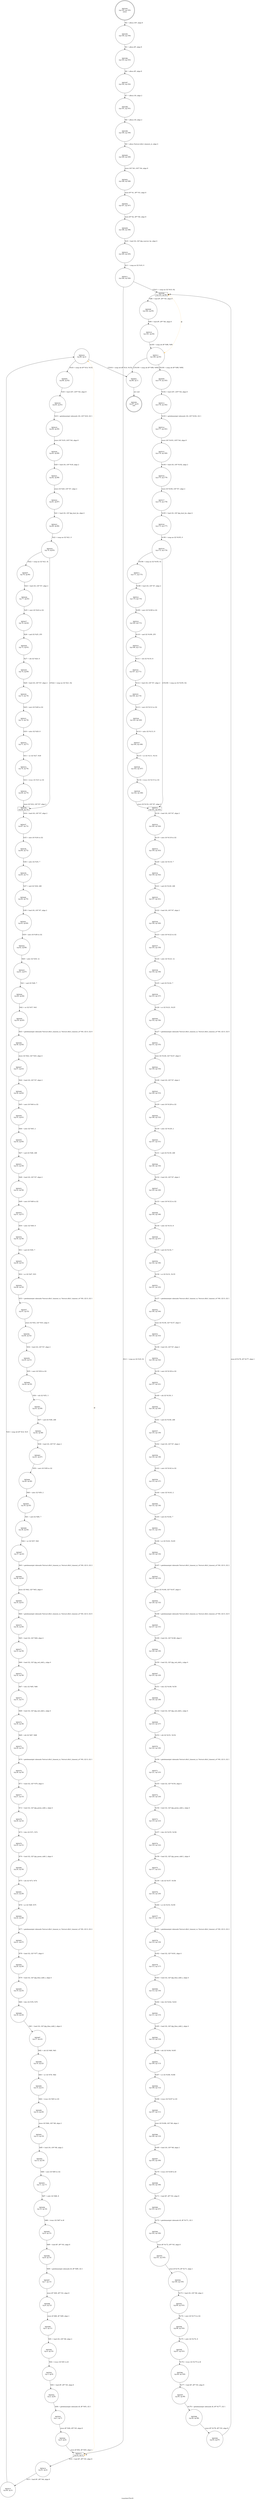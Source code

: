 digraph translate15to16 {
label="translate15to16"
65392 [label="N65392\n(rp:87, ep:0)\nexit", shape="doublecircle"]
65393 [label="N65393\n(rp:195, ep:195)\nentry", shape="doublecircle"]
65393 -> 65395 [label="%4 = alloca i16*, align 8"]
65395 [label="N65395\n(rp:194, ep:194)", shape="circle"]
65395 -> 65396 [label="%5 = alloca i8*, align 8"]
65396 [label="N65396\n(rp:193, ep:193)", shape="circle"]
65396 -> 65397 [label="%6 = alloca i8*, align 8"]
65397 [label="N65397\n(rp:192, ep:192)", shape="circle"]
65397 -> 65398 [label="%7 = alloca i16, align 2"]
65398 [label="N65398\n(rp:191, ep:191)", shape="circle"]
65398 -> 65399 [label="%8 = alloca i16, align 2"]
65399 [label="N65399\n(rp:190, ep:190)", shape="circle"]
65399 -> 65400 [label="%9 = alloca %struct.dtls1_timeout_st, align 4"]
65400 [label="N65400\n(rp:189, ep:189)", shape="circle"]
65400 -> 65402 [label="store i16* %0, i16** %4, align 8"]
65402 [label="N65402\n(rp:188, ep:188)", shape="circle"]
65402 -> 65404 [label="store i8* %1, i8** %5, align 8"]
65404 [label="N65404\n(rp:187, ep:187)", shape="circle"]
65404 -> 65409 [label="store i8* %2, i8** %6, align 8"]
65409 [label="N65409\n(rp:186, ep:186)", shape="circle"]
65409 -> 65410 [label="%10 = load i32, i32* @g_xserver_be, align 4"]
65410 [label="N65410\n(rp:185, ep:185)", shape="circle"]
65410 -> 65411 [label="%11 = icmp ne i32 %10, 0"]
65411 [label="N65411\n(rp:184, ep:184)", shape="circle"]
65411 -> 65413 [label="[%11 = icmp ne i32 %10, 0]"]
65411 -> 65508 [label="[!(%11 = icmp ne i32 %10, 0)]"]
65413 [label="N65413\n(rp:92, ep:5)", shape="box"]
65413 -> 65414 [label="%14 = load i8*, i8** %5, align 8"]
65413 -> 65413 [label="@", style="dashed", color="orange"]
65413 -> 65416 [label="@", style="dashed", color="orange"]
65414 [label="N65414\n(rp:91, ep:4)", shape="circle"]
65414 -> 65415 [label="%15 = load i8*, i8** %6, align 8"]
65415 [label="N65415\n(rp:90, ep:3)", shape="circle"]
65415 -> 65416 [label="%16 = icmp ult i8* %14, %15"]
65416 [label="N65416\n(rp:89, ep:2)", shape="circle"]
65416 -> 65605 [label="[%16 = icmp ult i8* %14, %15]"]
65416 -> 65602 [label="[!(%16 = icmp ult i8* %14, %15)]"]
65418 [label="N65418\n(rp:85, ep:91)", shape="circle"]
65418 -> 65419 [label="%19 = getelementptr inbounds i16, i16* %18, i32 1"]
65419 [label="N65419\n(rp:84, ep:90)", shape="circle"]
65419 -> 65420 [label="store i16* %19, i16** %4, align 8"]
65420 [label="N65420\n(rp:83, ep:89)", shape="circle"]
65420 -> 65421 [label="%20 = load i16, i16* %18, align 2"]
65421 [label="N65421\n(rp:82, ep:88)", shape="circle"]
65421 -> 65422 [label="store i16 %20, i16* %7, align 2"]
65422 [label="N65422\n(rp:81, ep:87)", shape="circle"]
65422 -> 65423 [label="%21 = load i32, i32* @g_host_be, align 4"]
65423 [label="N65423\n(rp:80, ep:86)", shape="circle"]
65423 -> 65424 [label="%22 = icmp ne i32 %21, 0"]
65424 [label="N65424\n(rp:79, ep:85)", shape="circle"]
65424 -> 65607 [label="[%22 = icmp ne i32 %21, 0]"]
65424 -> 65436 [label="[!(%22 = icmp ne i32 %21, 0)]"]
65426 [label="N65426\n(rp:77, ep:83)", shape="circle"]
65426 -> 65427 [label="%25 = zext i16 %24 to i32"]
65427 [label="N65427\n(rp:76, ep:82)", shape="circle"]
65427 -> 65428 [label="%26 = and i32 %25, 255"]
65428 [label="N65428\n(rp:75, ep:81)", shape="circle"]
65428 -> 65429 [label="%27 = shl i32 %26, 8"]
65429 [label="N65429\n(rp:74, ep:80)", shape="circle"]
65429 -> 65430 [label="%28 = load i16, i16* %7, align 2"]
65430 [label="N65430\n(rp:73, ep:79)", shape="circle"]
65430 -> 65431 [label="%29 = zext i16 %28 to i32"]
65431 [label="N65431\n(rp:72, ep:78)", shape="circle"]
65431 -> 65432 [label="%30 = ashr i32 %29, 8"]
65432 [label="N65432\n(rp:71, ep:77)", shape="circle"]
65432 -> 65433 [label="%31 = or i32 %27, %30"]
65433 [label="N65433\n(rp:70, ep:76)", shape="circle"]
65433 -> 65434 [label="%32 = trunc i32 %31 to i16"]
65434 [label="N65434\n(rp:69, ep:75)", shape="circle"]
65434 -> 65436 [label="store i16 %32, i16* %7, align 2"]
65436 [label="N65436\n(rp:68, ep:74)", shape="box"]
65436 -> 65437 [label="%34 = load i16, i16* %7, align 2"]
65437 [label="N65437\n(rp:67, ep:73)", shape="circle"]
65437 -> 65438 [label="%35 = zext i16 %34 to i32"]
65438 [label="N65438\n(rp:66, ep:72)", shape="circle"]
65438 -> 65439 [label="%36 = ashr i32 %35, 7"]
65439 [label="N65439\n(rp:65, ep:71)", shape="circle"]
65439 -> 65440 [label="%37 = and i32 %36, 248"]
65440 [label="N65440\n(rp:64, ep:70)", shape="circle"]
65440 -> 65441 [label="%38 = load i16, i16* %7, align 2"]
65441 [label="N65441\n(rp:63, ep:69)", shape="circle"]
65441 -> 65442 [label="%39 = zext i16 %38 to i32"]
65442 [label="N65442\n(rp:62, ep:68)", shape="circle"]
65442 -> 65443 [label="%40 = ashr i32 %39, 12"]
65443 [label="N65443\n(rp:61, ep:67)", shape="circle"]
65443 -> 65444 [label="%41 = and i32 %40, 7"]
65444 [label="N65444\n(rp:60, ep:66)", shape="circle"]
65444 -> 65445 [label="%42 = or i32 %37, %41"]
65445 [label="N65445\n(rp:59, ep:65)", shape="circle"]
65445 -> 65446 [label="%43 = getelementptr inbounds %struct.dtls1_timeout_st, %struct.dtls1_timeout_st* %9, i32 0, i32 0"]
65446 [label="N65446\n(rp:58, ep:64)", shape="circle"]
65446 -> 65447 [label="store i32 %42, i32* %43, align 4"]
65447 [label="N65447\n(rp:57, ep:63)", shape="circle"]
65447 -> 65448 [label="%44 = load i16, i16* %7, align 2"]
65448 [label="N65448\n(rp:56, ep:62)", shape="circle"]
65448 -> 65449 [label="%45 = zext i16 %44 to i32"]
65449 [label="N65449\n(rp:55, ep:61)", shape="circle"]
65449 -> 65450 [label="%46 = ashr i32 %45, 2"]
65450 [label="N65450\n(rp:54, ep:60)", shape="circle"]
65450 -> 65451 [label="%47 = and i32 %46, 248"]
65451 [label="N65451\n(rp:53, ep:59)", shape="circle"]
65451 -> 65452 [label="%48 = load i16, i16* %7, align 2"]
65452 [label="N65452\n(rp:52, ep:58)", shape="circle"]
65452 -> 65453 [label="%49 = zext i16 %48 to i32"]
65453 [label="N65453\n(rp:51, ep:57)", shape="circle"]
65453 -> 65454 [label="%50 = ashr i32 %49, 8"]
65454 [label="N65454\n(rp:50, ep:56)", shape="circle"]
65454 -> 65455 [label="%51 = and i32 %50, 7"]
65455 [label="N65455\n(rp:49, ep:55)", shape="circle"]
65455 -> 65456 [label="%52 = or i32 %47, %51"]
65456 [label="N65456\n(rp:48, ep:54)", shape="circle"]
65456 -> 65457 [label="%53 = getelementptr inbounds %struct.dtls1_timeout_st, %struct.dtls1_timeout_st* %9, i32 0, i32 1"]
65457 [label="N65457\n(rp:47, ep:53)", shape="circle"]
65457 -> 65458 [label="store i32 %52, i32* %53, align 4"]
65458 [label="N65458\n(rp:46, ep:52)", shape="circle"]
65458 -> 65459 [label="%54 = load i16, i16* %7, align 2"]
65459 [label="N65459\n(rp:45, ep:51)", shape="circle"]
65459 -> 65460 [label="%55 = zext i16 %54 to i32"]
65460 [label="N65460\n(rp:44, ep:50)", shape="circle"]
65460 -> 65461 [label="%56 = shl i32 %55, 3"]
65461 [label="N65461\n(rp:43, ep:49)", shape="circle"]
65461 -> 65462 [label="%57 = and i32 %56, 248"]
65462 [label="N65462\n(rp:42, ep:48)", shape="circle"]
65462 -> 65463 [label="%58 = load i16, i16* %7, align 2"]
65463 [label="N65463\n(rp:41, ep:47)", shape="circle"]
65463 -> 65464 [label="%59 = zext i16 %58 to i32"]
65464 [label="N65464\n(rp:40, ep:46)", shape="circle"]
65464 -> 65465 [label="%60 = ashr i32 %59, 2"]
65465 [label="N65465\n(rp:39, ep:45)", shape="circle"]
65465 -> 65466 [label="%61 = and i32 %60, 7"]
65466 [label="N65466\n(rp:38, ep:44)", shape="circle"]
65466 -> 65467 [label="%62 = or i32 %57, %61"]
65467 [label="N65467\n(rp:37, ep:43)", shape="circle"]
65467 -> 65468 [label="%63 = getelementptr inbounds %struct.dtls1_timeout_st, %struct.dtls1_timeout_st* %9, i32 0, i32 2"]
65468 [label="N65468\n(rp:36, ep:42)", shape="circle"]
65468 -> 65469 [label="store i32 %62, i32* %63, align 4"]
65469 [label="N65469\n(rp:35, ep:41)", shape="circle"]
65469 -> 65470 [label="%64 = getelementptr inbounds %struct.dtls1_timeout_st, %struct.dtls1_timeout_st* %9, i32 0, i32 0"]
65470 [label="N65470\n(rp:34, ep:40)", shape="circle"]
65470 -> 65471 [label="%65 = load i32, i32* %64, align 4"]
65471 [label="N65471\n(rp:33, ep:39)", shape="circle"]
65471 -> 65472 [label="%66 = load i32, i32* @g_red_shift_r, align 4"]
65472 [label="N65472\n(rp:32, ep:38)", shape="circle"]
65472 -> 65473 [label="%67 = lshr i32 %65, %66"]
65473 [label="N65473\n(rp:31, ep:37)", shape="circle"]
65473 -> 65474 [label="%68 = load i32, i32* @g_red_shift_l, align 4"]
65474 [label="N65474\n(rp:30, ep:36)", shape="circle"]
65474 -> 65475 [label="%69 = shl i32 %67, %68"]
65475 [label="N65475\n(rp:29, ep:35)", shape="circle"]
65475 -> 65476 [label="%70 = getelementptr inbounds %struct.dtls1_timeout_st, %struct.dtls1_timeout_st* %9, i32 0, i32 1"]
65476 [label="N65476\n(rp:28, ep:34)", shape="circle"]
65476 -> 65477 [label="%71 = load i32, i32* %70, align 4"]
65477 [label="N65477\n(rp:27, ep:33)", shape="circle"]
65477 -> 65478 [label="%72 = load i32, i32* @g_green_shift_r, align 4"]
65478 [label="N65478\n(rp:26, ep:32)", shape="circle"]
65478 -> 65479 [label="%73 = lshr i32 %71, %72"]
65479 [label="N65479\n(rp:25, ep:31)", shape="circle"]
65479 -> 65480 [label="%74 = load i32, i32* @g_green_shift_l, align 4"]
65480 [label="N65480\n(rp:24, ep:30)", shape="circle"]
65480 -> 65481 [label="%75 = shl i32 %73, %74"]
65481 [label="N65481\n(rp:23, ep:29)", shape="circle"]
65481 -> 65482 [label="%76 = or i32 %69, %75"]
65482 [label="N65482\n(rp:22, ep:28)", shape="circle"]
65482 -> 65483 [label="%77 = getelementptr inbounds %struct.dtls1_timeout_st, %struct.dtls1_timeout_st* %9, i32 0, i32 2"]
65483 [label="N65483\n(rp:21, ep:27)", shape="circle"]
65483 -> 65484 [label="%78 = load i32, i32* %77, align 4"]
65484 [label="N65484\n(rp:20, ep:26)", shape="circle"]
65484 -> 65485 [label="%79 = load i32, i32* @g_blue_shift_r, align 4"]
65485 [label="N65485\n(rp:19, ep:25)", shape="circle"]
65485 -> 65486 [label="%80 = lshr i32 %78, %79"]
65486 [label="N65486\n(rp:18, ep:24)", shape="circle"]
65486 -> 65487 [label="%81 = load i32, i32* @g_blue_shift_l, align 4"]
65487 [label="N65487\n(rp:17, ep:23)", shape="circle"]
65487 -> 65488 [label="%82 = shl i32 %80, %81"]
65488 [label="N65488\n(rp:16, ep:22)", shape="circle"]
65488 -> 65489 [label="%83 = or i32 %76, %82"]
65489 [label="N65489\n(rp:15, ep:21)", shape="circle"]
65489 -> 65490 [label="%84 = trunc i32 %83 to i16"]
65490 [label="N65490\n(rp:14, ep:20)", shape="circle"]
65490 -> 65491 [label="store i16 %84, i16* %8, align 2"]
65491 [label="N65491\n(rp:13, ep:19)", shape="circle"]
65491 -> 65492 [label="%85 = load i16, i16* %8, align 2"]
65492 [label="N65492\n(rp:12, ep:18)", shape="circle"]
65492 -> 65493 [label="%86 = zext i16 %85 to i32"]
65493 [label="N65493\n(rp:11, ep:17)", shape="circle"]
65493 -> 65494 [label="%87 = ashr i32 %86, 8"]
65494 [label="N65494\n(rp:10, ep:16)", shape="circle"]
65494 -> 65495 [label="%88 = trunc i32 %87 to i8"]
65495 [label="N65495\n(rp:9, ep:15)", shape="circle"]
65495 -> 65496 [label="%89 = load i8*, i8** %5, align 8"]
65496 [label="N65496\n(rp:8, ep:14)", shape="circle"]
65496 -> 65497 [label="%90 = getelementptr inbounds i8, i8* %89, i32 1"]
65497 [label="N65497\n(rp:7, ep:13)", shape="circle"]
65497 -> 65498 [label="store i8* %90, i8** %5, align 8"]
65498 [label="N65498\n(rp:6, ep:12)", shape="circle"]
65498 -> 65499 [label="store i8 %88, i8* %89, align 1"]
65499 [label="N65499\n(rp:5, ep:11)", shape="circle"]
65499 -> 65500 [label="%91 = load i16, i16* %8, align 2"]
65500 [label="N65500\n(rp:4, ep:10)", shape="circle"]
65500 -> 65501 [label="%92 = trunc i16 %91 to i8"]
65501 [label="N65501\n(rp:3, ep:9)", shape="circle"]
65501 -> 65502 [label="%93 = load i8*, i8** %5, align 8"]
65502 [label="N65502\n(rp:2, ep:8)", shape="circle"]
65502 -> 65503 [label="%94 = getelementptr inbounds i8, i8* %93, i32 1"]
65503 [label="N65503\n(rp:1, ep:7)", shape="circle"]
65503 -> 65504 [label="store i8* %94, i8** %5, align 8"]
65504 [label="N65504\n(rp:0, ep:6)", shape="circle"]
65504 -> 65413 [label="store i8 %92, i8* %93, align 1"]
65508 [label="N65508\n(rp:183, ep:96)", shape="box"]
65508 -> 65509 [label="%98 = load i8*, i8** %5, align 8"]
65508 -> 65508 [label="@", style="dashed", color="orange"]
65508 -> 65511 [label="@", style="dashed", color="orange"]
65509 [label="N65509\n(rp:182, ep:95)", shape="circle"]
65509 -> 65510 [label="%99 = load i8*, i8** %6, align 8"]
65510 [label="N65510\n(rp:181, ep:94)", shape="circle"]
65510 -> 65511 [label="%100 = icmp ult i8* %98, %99"]
65511 [label="N65511\n(rp:180, ep:93)", shape="circle"]
65511 -> 65609 [label="[%100 = icmp ult i8* %98, %99]"]
65511 -> 65602 [label="[!(%100 = icmp ult i8* %98, %99)]"]
65513 [label="N65513\n(rp:178, ep:182)", shape="circle"]
65513 -> 65514 [label="%103 = getelementptr inbounds i16, i16* %102, i32 1"]
65514 [label="N65514\n(rp:177, ep:181)", shape="circle"]
65514 -> 65515 [label="store i16* %103, i16** %4, align 8"]
65515 [label="N65515\n(rp:176, ep:180)", shape="circle"]
65515 -> 65516 [label="%104 = load i16, i16* %102, align 2"]
65516 [label="N65516\n(rp:175, ep:179)", shape="circle"]
65516 -> 65517 [label="store i16 %104, i16* %7, align 2"]
65517 [label="N65517\n(rp:174, ep:178)", shape="circle"]
65517 -> 65518 [label="%105 = load i32, i32* @g_host_be, align 4"]
65518 [label="N65518\n(rp:173, ep:177)", shape="circle"]
65518 -> 65519 [label="%106 = icmp ne i32 %105, 0"]
65519 [label="N65519\n(rp:172, ep:176)", shape="circle"]
65519 -> 65611 [label="[%106 = icmp ne i32 %105, 0]"]
65519 -> 65531 [label="[!(%106 = icmp ne i32 %105, 0)]"]
65521 [label="N65521\n(rp:170, ep:174)", shape="circle"]
65521 -> 65522 [label="%109 = zext i16 %108 to i32"]
65522 [label="N65522\n(rp:169, ep:173)", shape="circle"]
65522 -> 65523 [label="%110 = and i32 %109, 255"]
65523 [label="N65523\n(rp:168, ep:172)", shape="circle"]
65523 -> 65524 [label="%111 = shl i32 %110, 8"]
65524 [label="N65524\n(rp:167, ep:171)", shape="circle"]
65524 -> 65525 [label="%112 = load i16, i16* %7, align 2"]
65525 [label="N65525\n(rp:166, ep:170)", shape="circle"]
65525 -> 65526 [label="%113 = zext i16 %112 to i32"]
65526 [label="N65526\n(rp:165, ep:169)", shape="circle"]
65526 -> 65527 [label="%114 = ashr i32 %113, 8"]
65527 [label="N65527\n(rp:164, ep:168)", shape="circle"]
65527 -> 65528 [label="%115 = or i32 %111, %114"]
65528 [label="N65528\n(rp:163, ep:167)", shape="circle"]
65528 -> 65529 [label="%116 = trunc i32 %115 to i16"]
65529 [label="N65529\n(rp:162, ep:166)", shape="circle"]
65529 -> 65531 [label="store i16 %116, i16* %7, align 2"]
65531 [label="N65531\n(rp:161, ep:165)", shape="box"]
65531 -> 65532 [label="%118 = load i16, i16* %7, align 2"]
65532 [label="N65532\n(rp:160, ep:164)", shape="circle"]
65532 -> 65533 [label="%119 = zext i16 %118 to i32"]
65533 [label="N65533\n(rp:159, ep:163)", shape="circle"]
65533 -> 65534 [label="%120 = ashr i32 %119, 7"]
65534 [label="N65534\n(rp:158, ep:162)", shape="circle"]
65534 -> 65535 [label="%121 = and i32 %120, 248"]
65535 [label="N65535\n(rp:157, ep:161)", shape="circle"]
65535 -> 65536 [label="%122 = load i16, i16* %7, align 2"]
65536 [label="N65536\n(rp:156, ep:160)", shape="circle"]
65536 -> 65537 [label="%123 = zext i16 %122 to i32"]
65537 [label="N65537\n(rp:155, ep:159)", shape="circle"]
65537 -> 65538 [label="%124 = ashr i32 %123, 12"]
65538 [label="N65538\n(rp:154, ep:158)", shape="circle"]
65538 -> 65539 [label="%125 = and i32 %124, 7"]
65539 [label="N65539\n(rp:153, ep:157)", shape="circle"]
65539 -> 65540 [label="%126 = or i32 %121, %125"]
65540 [label="N65540\n(rp:152, ep:156)", shape="circle"]
65540 -> 65541 [label="%127 = getelementptr inbounds %struct.dtls1_timeout_st, %struct.dtls1_timeout_st* %9, i32 0, i32 0"]
65541 [label="N65541\n(rp:151, ep:155)", shape="circle"]
65541 -> 65542 [label="store i32 %126, i32* %127, align 4"]
65542 [label="N65542\n(rp:150, ep:154)", shape="circle"]
65542 -> 65543 [label="%128 = load i16, i16* %7, align 2"]
65543 [label="N65543\n(rp:149, ep:153)", shape="circle"]
65543 -> 65544 [label="%129 = zext i16 %128 to i32"]
65544 [label="N65544\n(rp:148, ep:152)", shape="circle"]
65544 -> 65545 [label="%130 = ashr i32 %129, 2"]
65545 [label="N65545\n(rp:147, ep:151)", shape="circle"]
65545 -> 65546 [label="%131 = and i32 %130, 248"]
65546 [label="N65546\n(rp:146, ep:150)", shape="circle"]
65546 -> 65547 [label="%132 = load i16, i16* %7, align 2"]
65547 [label="N65547\n(rp:145, ep:149)", shape="circle"]
65547 -> 65548 [label="%133 = zext i16 %132 to i32"]
65548 [label="N65548\n(rp:144, ep:148)", shape="circle"]
65548 -> 65549 [label="%134 = ashr i32 %133, 8"]
65549 [label="N65549\n(rp:143, ep:147)", shape="circle"]
65549 -> 65550 [label="%135 = and i32 %134, 7"]
65550 [label="N65550\n(rp:142, ep:146)", shape="circle"]
65550 -> 65551 [label="%136 = or i32 %131, %135"]
65551 [label="N65551\n(rp:141, ep:145)", shape="circle"]
65551 -> 65552 [label="%137 = getelementptr inbounds %struct.dtls1_timeout_st, %struct.dtls1_timeout_st* %9, i32 0, i32 1"]
65552 [label="N65552\n(rp:140, ep:144)", shape="circle"]
65552 -> 65553 [label="store i32 %136, i32* %137, align 4"]
65553 [label="N65553\n(rp:139, ep:143)", shape="circle"]
65553 -> 65554 [label="%138 = load i16, i16* %7, align 2"]
65554 [label="N65554\n(rp:138, ep:142)", shape="circle"]
65554 -> 65555 [label="%139 = zext i16 %138 to i32"]
65555 [label="N65555\n(rp:137, ep:141)", shape="circle"]
65555 -> 65556 [label="%140 = shl i32 %139, 3"]
65556 [label="N65556\n(rp:136, ep:140)", shape="circle"]
65556 -> 65557 [label="%141 = and i32 %140, 248"]
65557 [label="N65557\n(rp:135, ep:139)", shape="circle"]
65557 -> 65558 [label="%142 = load i16, i16* %7, align 2"]
65558 [label="N65558\n(rp:134, ep:138)", shape="circle"]
65558 -> 65559 [label="%143 = zext i16 %142 to i32"]
65559 [label="N65559\n(rp:133, ep:137)", shape="circle"]
65559 -> 65560 [label="%144 = ashr i32 %143, 2"]
65560 [label="N65560\n(rp:132, ep:136)", shape="circle"]
65560 -> 65561 [label="%145 = and i32 %144, 7"]
65561 [label="N65561\n(rp:131, ep:135)", shape="circle"]
65561 -> 65562 [label="%146 = or i32 %141, %145"]
65562 [label="N65562\n(rp:130, ep:134)", shape="circle"]
65562 -> 65563 [label="%147 = getelementptr inbounds %struct.dtls1_timeout_st, %struct.dtls1_timeout_st* %9, i32 0, i32 2"]
65563 [label="N65563\n(rp:129, ep:133)", shape="circle"]
65563 -> 65564 [label="store i32 %146, i32* %147, align 4"]
65564 [label="N65564\n(rp:128, ep:132)", shape="circle"]
65564 -> 65565 [label="%148 = getelementptr inbounds %struct.dtls1_timeout_st, %struct.dtls1_timeout_st* %9, i32 0, i32 0"]
65565 [label="N65565\n(rp:127, ep:131)", shape="circle"]
65565 -> 65566 [label="%149 = load i32, i32* %148, align 4"]
65566 [label="N65566\n(rp:126, ep:130)", shape="circle"]
65566 -> 65567 [label="%150 = load i32, i32* @g_red_shift_r, align 4"]
65567 [label="N65567\n(rp:125, ep:129)", shape="circle"]
65567 -> 65568 [label="%151 = lshr i32 %149, %150"]
65568 [label="N65568\n(rp:124, ep:128)", shape="circle"]
65568 -> 65569 [label="%152 = load i32, i32* @g_red_shift_l, align 4"]
65569 [label="N65569\n(rp:123, ep:127)", shape="circle"]
65569 -> 65570 [label="%153 = shl i32 %151, %152"]
65570 [label="N65570\n(rp:122, ep:126)", shape="circle"]
65570 -> 65571 [label="%154 = getelementptr inbounds %struct.dtls1_timeout_st, %struct.dtls1_timeout_st* %9, i32 0, i32 1"]
65571 [label="N65571\n(rp:121, ep:125)", shape="circle"]
65571 -> 65572 [label="%155 = load i32, i32* %154, align 4"]
65572 [label="N65572\n(rp:120, ep:124)", shape="circle"]
65572 -> 65573 [label="%156 = load i32, i32* @g_green_shift_r, align 4"]
65573 [label="N65573\n(rp:119, ep:123)", shape="circle"]
65573 -> 65574 [label="%157 = lshr i32 %155, %156"]
65574 [label="N65574\n(rp:118, ep:122)", shape="circle"]
65574 -> 65575 [label="%158 = load i32, i32* @g_green_shift_l, align 4"]
65575 [label="N65575\n(rp:117, ep:121)", shape="circle"]
65575 -> 65576 [label="%159 = shl i32 %157, %158"]
65576 [label="N65576\n(rp:116, ep:120)", shape="circle"]
65576 -> 65577 [label="%160 = or i32 %153, %159"]
65577 [label="N65577\n(rp:115, ep:119)", shape="circle"]
65577 -> 65578 [label="%161 = getelementptr inbounds %struct.dtls1_timeout_st, %struct.dtls1_timeout_st* %9, i32 0, i32 2"]
65578 [label="N65578\n(rp:114, ep:118)", shape="circle"]
65578 -> 65579 [label="%162 = load i32, i32* %161, align 4"]
65579 [label="N65579\n(rp:113, ep:117)", shape="circle"]
65579 -> 65580 [label="%163 = load i32, i32* @g_blue_shift_r, align 4"]
65580 [label="N65580\n(rp:112, ep:116)", shape="circle"]
65580 -> 65581 [label="%164 = lshr i32 %162, %163"]
65581 [label="N65581\n(rp:111, ep:115)", shape="circle"]
65581 -> 65582 [label="%165 = load i32, i32* @g_blue_shift_l, align 4"]
65582 [label="N65582\n(rp:110, ep:114)", shape="circle"]
65582 -> 65583 [label="%166 = shl i32 %164, %165"]
65583 [label="N65583\n(rp:109, ep:113)", shape="circle"]
65583 -> 65584 [label="%167 = or i32 %160, %166"]
65584 [label="N65584\n(rp:108, ep:112)", shape="circle"]
65584 -> 65585 [label="%168 = trunc i32 %167 to i16"]
65585 [label="N65585\n(rp:107, ep:111)", shape="circle"]
65585 -> 65586 [label="store i16 %168, i16* %8, align 2"]
65586 [label="N65586\n(rp:106, ep:110)", shape="circle"]
65586 -> 65587 [label="%169 = load i16, i16* %8, align 2"]
65587 [label="N65587\n(rp:105, ep:109)", shape="circle"]
65587 -> 65588 [label="%170 = trunc i16 %169 to i8"]
65588 [label="N65588\n(rp:104, ep:108)", shape="circle"]
65588 -> 65589 [label="%171 = load i8*, i8** %5, align 8"]
65589 [label="N65589\n(rp:103, ep:107)", shape="circle"]
65589 -> 65590 [label="%172 = getelementptr inbounds i8, i8* %171, i32 1"]
65590 [label="N65590\n(rp:102, ep:106)", shape="circle"]
65590 -> 65591 [label="store i8* %172, i8** %5, align 8"]
65591 [label="N65591\n(rp:101, ep:105)", shape="circle"]
65591 -> 65592 [label="store i8 %170, i8* %171, align 1"]
65592 [label="N65592\n(rp:100, ep:104)", shape="circle"]
65592 -> 65593 [label="%173 = load i16, i16* %8, align 2"]
65593 [label="N65593\n(rp:99, ep:103)", shape="circle"]
65593 -> 65594 [label="%174 = zext i16 %173 to i32"]
65594 [label="N65594\n(rp:98, ep:102)", shape="circle"]
65594 -> 65595 [label="%175 = ashr i32 %174, 8"]
65595 [label="N65595\n(rp:97, ep:101)", shape="circle"]
65595 -> 65596 [label="%176 = trunc i32 %175 to i8"]
65596 [label="N65596\n(rp:96, ep:100)", shape="circle"]
65596 -> 65597 [label="%177 = load i8*, i8** %5, align 8"]
65597 [label="N65597\n(rp:95, ep:99)", shape="circle"]
65597 -> 65598 [label="%178 = getelementptr inbounds i8, i8* %177, i32 1"]
65598 [label="N65598\n(rp:94, ep:98)", shape="circle"]
65598 -> 65599 [label="store i8* %178, i8** %5, align 8"]
65599 [label="N65599\n(rp:93, ep:97)", shape="circle"]
65599 -> 65508 [label="store i8 %176, i8* %177, align 1"]
65602 [label="N65602\n(rp:88, ep:1)", shape="circle"]
65602 -> 65392 [label="ret void"]
65605 [label="N65605\n(rp:86, ep:92)", shape="circle"]
65605 -> 65418 [label="%18 = load i16*, i16** %4, align 8"]
65607 [label="N65607\n(rp:78, ep:84)", shape="circle"]
65607 -> 65426 [label="%24 = load i16, i16* %7, align 2"]
65609 [label="N65609\n(rp:179, ep:183)", shape="circle"]
65609 -> 65513 [label="%102 = load i16*, i16** %4, align 8"]
65611 [label="N65611\n(rp:171, ep:175)", shape="circle"]
65611 -> 65521 [label="%108 = load i16, i16* %7, align 2"]
}
